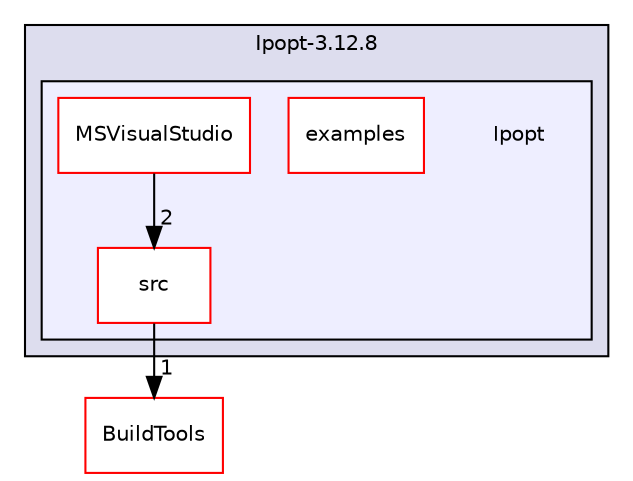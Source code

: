 digraph "data/Ipopt-3.12.8/Ipopt" {
  compound=true
  node [ fontsize="10", fontname="Helvetica"];
  edge [ labelfontsize="10", labelfontname="Helvetica"];
  subgraph clusterdir_f0d83093135db3e44f9c1fbf5f5fb322 {
    graph [ bgcolor="#ddddee", pencolor="black", label="Ipopt-3.12.8" fontname="Helvetica", fontsize="10", URL="dir_f0d83093135db3e44f9c1fbf5f5fb322.html"]
  subgraph clusterdir_709bf73fcf4c73568ec21f4e0f8d0f05 {
    graph [ bgcolor="#eeeeff", pencolor="black", label="" URL="dir_709bf73fcf4c73568ec21f4e0f8d0f05.html"];
    dir_709bf73fcf4c73568ec21f4e0f8d0f05 [shape=plaintext label="Ipopt"];
    dir_6bb621bfa1d4e1a6e21b60612cb28b29 [shape=box label="examples" color="red" fillcolor="white" style="filled" URL="dir_6bb621bfa1d4e1a6e21b60612cb28b29.html"];
    dir_088fee7542623c04fbd77d6711bb4acf [shape=box label="MSVisualStudio" color="red" fillcolor="white" style="filled" URL="dir_088fee7542623c04fbd77d6711bb4acf.html"];
    dir_c4a3d6b1c51131dff4e5467232098667 [shape=box label="src" color="red" fillcolor="white" style="filled" URL="dir_c4a3d6b1c51131dff4e5467232098667.html"];
  }
  }
  dir_6cd35041a0f1eaa69ac75b36abea9f4b [shape=box label="BuildTools" fillcolor="white" style="filled" color="red" URL="dir_6cd35041a0f1eaa69ac75b36abea9f4b.html"];
  dir_c4a3d6b1c51131dff4e5467232098667->dir_6cd35041a0f1eaa69ac75b36abea9f4b [headlabel="1", labeldistance=1.5 headhref="dir_000007_000002.html"];
  dir_088fee7542623c04fbd77d6711bb4acf->dir_c4a3d6b1c51131dff4e5467232098667 [headlabel="2", labeldistance=1.5 headhref="dir_000020_000007.html"];
}
